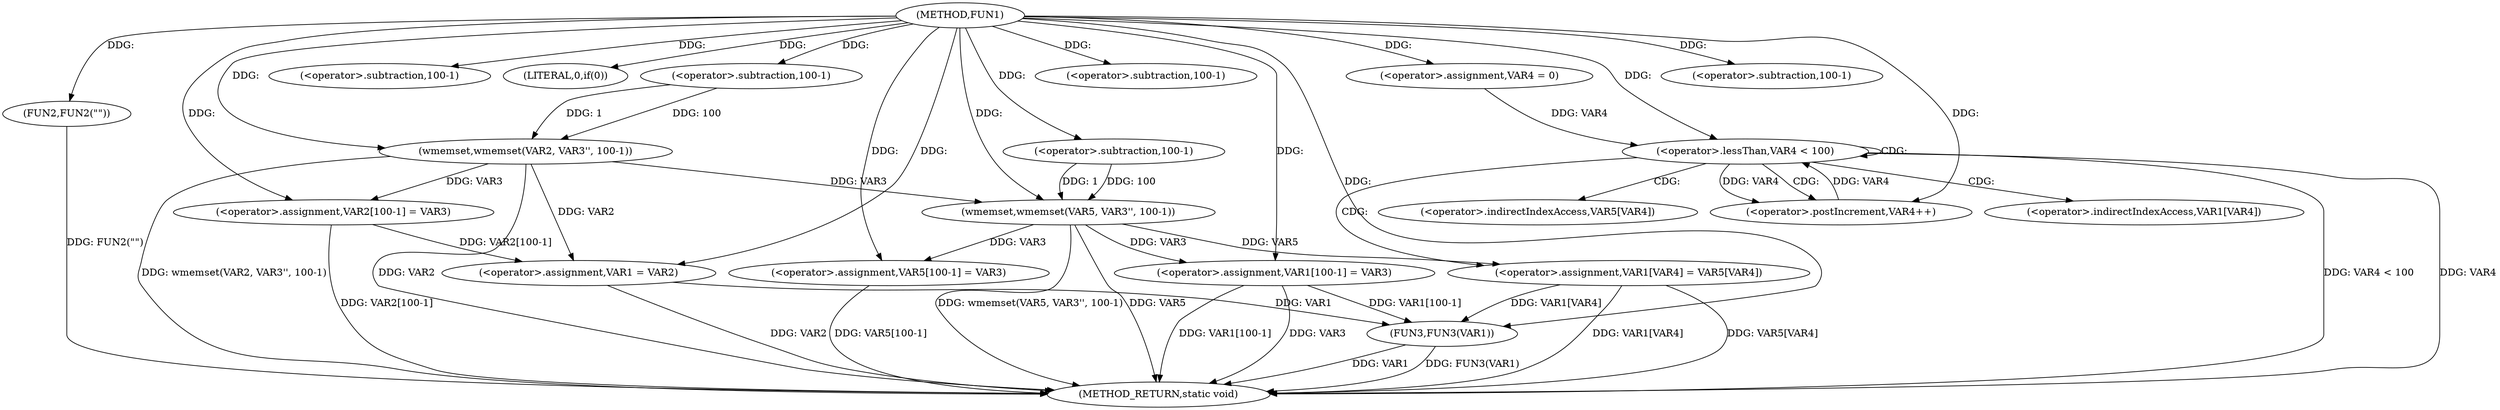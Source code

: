 digraph FUN1 {  
"1000100" [label = "(METHOD,FUN1)" ]
"1000169" [label = "(METHOD_RETURN,static void)" ]
"1000104" [label = "(wmemset,wmemset(VAR2, VAR3'', 100-1))" ]
"1000107" [label = "(<operator>.subtraction,100-1)" ]
"1000110" [label = "(<operator>.assignment,VAR2[100-1] = VAR3)" ]
"1000113" [label = "(<operator>.subtraction,100-1)" ]
"1000118" [label = "(LITERAL,0,if(0))" ]
"1000120" [label = "(FUN2,FUN2(\"\"))" ]
"1000124" [label = "(<operator>.assignment,VAR1 = VAR2)" ]
"1000130" [label = "(wmemset,wmemset(VAR5, VAR3'', 100-1))" ]
"1000133" [label = "(<operator>.subtraction,100-1)" ]
"1000136" [label = "(<operator>.assignment,VAR5[100-1] = VAR3)" ]
"1000139" [label = "(<operator>.subtraction,100-1)" ]
"1000144" [label = "(<operator>.assignment,VAR4 = 0)" ]
"1000147" [label = "(<operator>.lessThan,VAR4 < 100)" ]
"1000150" [label = "(<operator>.postIncrement,VAR4++)" ]
"1000153" [label = "(<operator>.assignment,VAR1[VAR4] = VAR5[VAR4])" ]
"1000160" [label = "(<operator>.assignment,VAR1[100-1] = VAR3)" ]
"1000163" [label = "(<operator>.subtraction,100-1)" ]
"1000167" [label = "(FUN3,FUN3(VAR1))" ]
"1000154" [label = "(<operator>.indirectIndexAccess,VAR1[VAR4])" ]
"1000157" [label = "(<operator>.indirectIndexAccess,VAR5[VAR4])" ]
  "1000153" -> "1000169"  [ label = "DDG: VAR5[VAR4]"] 
  "1000104" -> "1000169"  [ label = "DDG: wmemset(VAR2, VAR3'', 100-1)"] 
  "1000104" -> "1000169"  [ label = "DDG: VAR2"] 
  "1000160" -> "1000169"  [ label = "DDG: VAR3"] 
  "1000147" -> "1000169"  [ label = "DDG: VAR4"] 
  "1000153" -> "1000169"  [ label = "DDG: VAR1[VAR4]"] 
  "1000136" -> "1000169"  [ label = "DDG: VAR5[100-1]"] 
  "1000167" -> "1000169"  [ label = "DDG: VAR1"] 
  "1000130" -> "1000169"  [ label = "DDG: wmemset(VAR5, VAR3'', 100-1)"] 
  "1000124" -> "1000169"  [ label = "DDG: VAR2"] 
  "1000167" -> "1000169"  [ label = "DDG: FUN3(VAR1)"] 
  "1000120" -> "1000169"  [ label = "DDG: FUN2(\"\")"] 
  "1000147" -> "1000169"  [ label = "DDG: VAR4 < 100"] 
  "1000110" -> "1000169"  [ label = "DDG: VAR2[100-1]"] 
  "1000160" -> "1000169"  [ label = "DDG: VAR1[100-1]"] 
  "1000130" -> "1000169"  [ label = "DDG: VAR5"] 
  "1000100" -> "1000104"  [ label = "DDG: "] 
  "1000107" -> "1000104"  [ label = "DDG: 100"] 
  "1000107" -> "1000104"  [ label = "DDG: 1"] 
  "1000100" -> "1000107"  [ label = "DDG: "] 
  "1000104" -> "1000110"  [ label = "DDG: VAR3"] 
  "1000100" -> "1000110"  [ label = "DDG: "] 
  "1000100" -> "1000113"  [ label = "DDG: "] 
  "1000100" -> "1000118"  [ label = "DDG: "] 
  "1000100" -> "1000120"  [ label = "DDG: "] 
  "1000104" -> "1000124"  [ label = "DDG: VAR2"] 
  "1000110" -> "1000124"  [ label = "DDG: VAR2[100-1]"] 
  "1000100" -> "1000124"  [ label = "DDG: "] 
  "1000100" -> "1000130"  [ label = "DDG: "] 
  "1000104" -> "1000130"  [ label = "DDG: VAR3"] 
  "1000133" -> "1000130"  [ label = "DDG: 100"] 
  "1000133" -> "1000130"  [ label = "DDG: 1"] 
  "1000100" -> "1000133"  [ label = "DDG: "] 
  "1000130" -> "1000136"  [ label = "DDG: VAR3"] 
  "1000100" -> "1000136"  [ label = "DDG: "] 
  "1000100" -> "1000139"  [ label = "DDG: "] 
  "1000100" -> "1000144"  [ label = "DDG: "] 
  "1000150" -> "1000147"  [ label = "DDG: VAR4"] 
  "1000144" -> "1000147"  [ label = "DDG: VAR4"] 
  "1000100" -> "1000147"  [ label = "DDG: "] 
  "1000147" -> "1000150"  [ label = "DDG: VAR4"] 
  "1000100" -> "1000150"  [ label = "DDG: "] 
  "1000130" -> "1000153"  [ label = "DDG: VAR5"] 
  "1000100" -> "1000160"  [ label = "DDG: "] 
  "1000130" -> "1000160"  [ label = "DDG: VAR3"] 
  "1000100" -> "1000163"  [ label = "DDG: "] 
  "1000124" -> "1000167"  [ label = "DDG: VAR1"] 
  "1000153" -> "1000167"  [ label = "DDG: VAR1[VAR4]"] 
  "1000160" -> "1000167"  [ label = "DDG: VAR1[100-1]"] 
  "1000100" -> "1000167"  [ label = "DDG: "] 
  "1000147" -> "1000154"  [ label = "CDG: "] 
  "1000147" -> "1000147"  [ label = "CDG: "] 
  "1000147" -> "1000153"  [ label = "CDG: "] 
  "1000147" -> "1000150"  [ label = "CDG: "] 
  "1000147" -> "1000157"  [ label = "CDG: "] 
}
